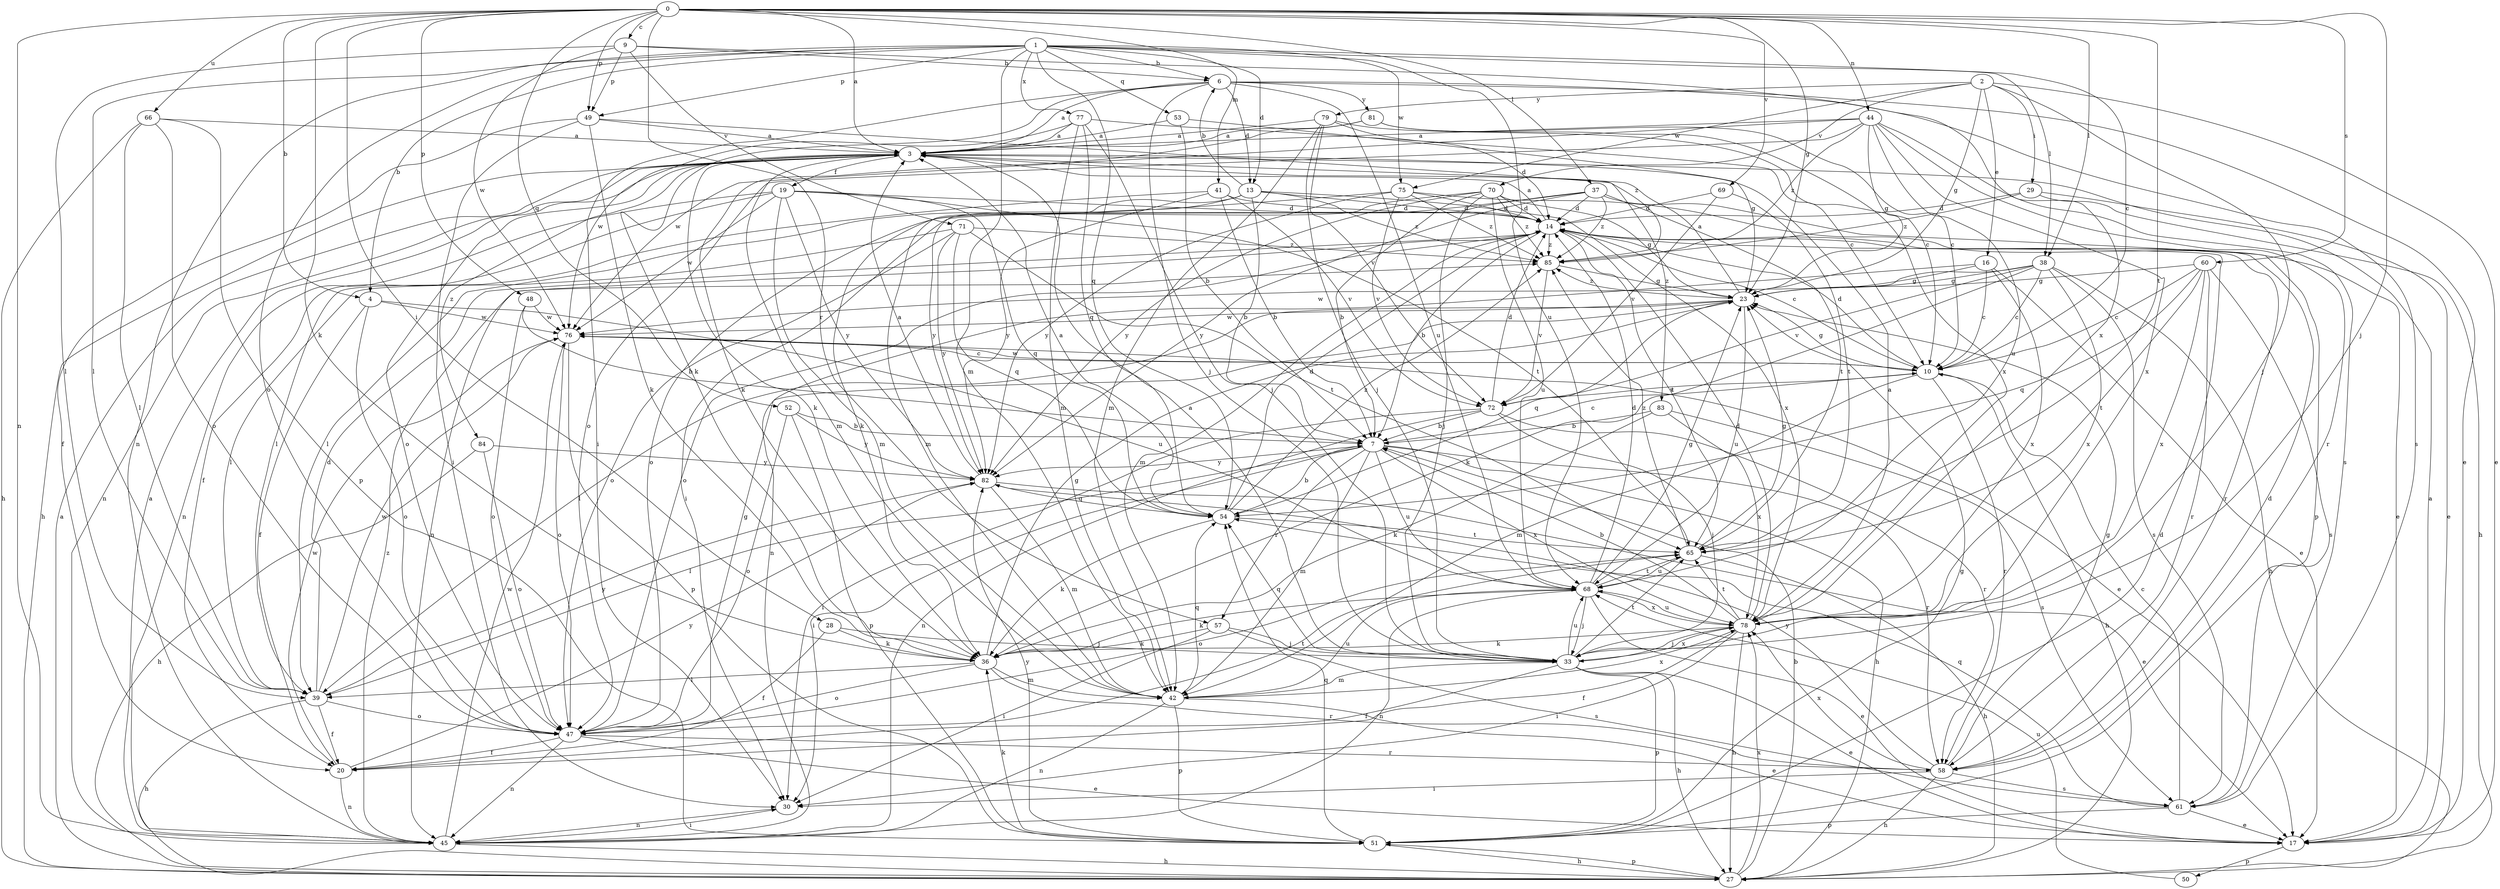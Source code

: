 strict digraph  {
0;
1;
2;
3;
4;
6;
7;
9;
10;
13;
14;
16;
17;
19;
20;
23;
27;
28;
29;
30;
33;
36;
37;
38;
39;
41;
42;
44;
45;
47;
48;
49;
50;
51;
52;
53;
54;
57;
58;
60;
61;
65;
66;
68;
69;
70;
71;
72;
75;
76;
77;
78;
79;
81;
82;
83;
84;
85;
0 -> 3  [label=a];
0 -> 4  [label=b];
0 -> 9  [label=c];
0 -> 23  [label=g];
0 -> 28  [label=i];
0 -> 33  [label=j];
0 -> 36  [label=k];
0 -> 37  [label=l];
0 -> 38  [label=l];
0 -> 41  [label=m];
0 -> 44  [label=n];
0 -> 45  [label=n];
0 -> 48  [label=p];
0 -> 49  [label=p];
0 -> 52  [label=q];
0 -> 57  [label=r];
0 -> 60  [label=s];
0 -> 65  [label=t];
0 -> 66  [label=u];
0 -> 69  [label=v];
1 -> 4  [label=b];
1 -> 6  [label=b];
1 -> 10  [label=c];
1 -> 13  [label=d];
1 -> 38  [label=l];
1 -> 39  [label=l];
1 -> 42  [label=m];
1 -> 45  [label=n];
1 -> 47  [label=o];
1 -> 49  [label=p];
1 -> 53  [label=q];
1 -> 54  [label=q];
1 -> 68  [label=u];
1 -> 75  [label=w];
1 -> 77  [label=x];
2 -> 16  [label=e];
2 -> 17  [label=e];
2 -> 23  [label=g];
2 -> 29  [label=i];
2 -> 33  [label=j];
2 -> 70  [label=v];
2 -> 75  [label=w];
2 -> 79  [label=y];
3 -> 19  [label=f];
3 -> 27  [label=h];
3 -> 36  [label=k];
3 -> 42  [label=m];
3 -> 45  [label=n];
3 -> 47  [label=o];
3 -> 83  [label=z];
3 -> 84  [label=z];
4 -> 20  [label=f];
4 -> 47  [label=o];
4 -> 68  [label=u];
4 -> 76  [label=w];
6 -> 3  [label=a];
6 -> 13  [label=d];
6 -> 17  [label=e];
6 -> 30  [label=i];
6 -> 33  [label=j];
6 -> 36  [label=k];
6 -> 61  [label=s];
6 -> 68  [label=u];
6 -> 81  [label=y];
7 -> 10  [label=c];
7 -> 27  [label=h];
7 -> 30  [label=i];
7 -> 39  [label=l];
7 -> 42  [label=m];
7 -> 57  [label=r];
7 -> 58  [label=r];
7 -> 68  [label=u];
7 -> 78  [label=x];
7 -> 82  [label=y];
9 -> 6  [label=b];
9 -> 39  [label=l];
9 -> 49  [label=p];
9 -> 71  [label=v];
9 -> 76  [label=w];
9 -> 78  [label=x];
10 -> 14  [label=d];
10 -> 23  [label=g];
10 -> 27  [label=h];
10 -> 42  [label=m];
10 -> 58  [label=r];
10 -> 72  [label=v];
10 -> 76  [label=w];
13 -> 6  [label=b];
13 -> 7  [label=b];
13 -> 14  [label=d];
13 -> 42  [label=m];
13 -> 78  [label=x];
13 -> 82  [label=y];
13 -> 85  [label=z];
14 -> 3  [label=a];
14 -> 7  [label=b];
14 -> 10  [label=c];
14 -> 42  [label=m];
14 -> 45  [label=n];
14 -> 47  [label=o];
14 -> 58  [label=r];
14 -> 65  [label=t];
14 -> 85  [label=z];
16 -> 10  [label=c];
16 -> 17  [label=e];
16 -> 23  [label=g];
16 -> 45  [label=n];
16 -> 78  [label=x];
17 -> 3  [label=a];
17 -> 50  [label=p];
19 -> 14  [label=d];
19 -> 20  [label=f];
19 -> 42  [label=m];
19 -> 45  [label=n];
19 -> 54  [label=q];
19 -> 65  [label=t];
19 -> 76  [label=w];
19 -> 82  [label=y];
20 -> 45  [label=n];
20 -> 76  [label=w];
20 -> 82  [label=y];
23 -> 3  [label=a];
23 -> 39  [label=l];
23 -> 54  [label=q];
23 -> 68  [label=u];
23 -> 76  [label=w];
23 -> 85  [label=z];
27 -> 3  [label=a];
27 -> 7  [label=b];
27 -> 51  [label=p];
27 -> 78  [label=x];
28 -> 20  [label=f];
28 -> 33  [label=j];
28 -> 36  [label=k];
29 -> 14  [label=d];
29 -> 17  [label=e];
29 -> 27  [label=h];
29 -> 85  [label=z];
30 -> 45  [label=n];
33 -> 3  [label=a];
33 -> 17  [label=e];
33 -> 20  [label=f];
33 -> 27  [label=h];
33 -> 42  [label=m];
33 -> 51  [label=p];
33 -> 54  [label=q];
33 -> 65  [label=t];
33 -> 68  [label=u];
33 -> 78  [label=x];
36 -> 23  [label=g];
36 -> 39  [label=l];
36 -> 42  [label=m];
36 -> 47  [label=o];
36 -> 58  [label=r];
37 -> 14  [label=d];
37 -> 30  [label=i];
37 -> 47  [label=o];
37 -> 51  [label=p];
37 -> 65  [label=t];
37 -> 82  [label=y];
37 -> 85  [label=z];
38 -> 10  [label=c];
38 -> 23  [label=g];
38 -> 27  [label=h];
38 -> 36  [label=k];
38 -> 61  [label=s];
38 -> 72  [label=v];
38 -> 76  [label=w];
38 -> 78  [label=x];
39 -> 14  [label=d];
39 -> 20  [label=f];
39 -> 27  [label=h];
39 -> 47  [label=o];
39 -> 76  [label=w];
39 -> 82  [label=y];
41 -> 7  [label=b];
41 -> 14  [label=d];
41 -> 39  [label=l];
41 -> 72  [label=v];
41 -> 82  [label=y];
42 -> 17  [label=e];
42 -> 45  [label=n];
42 -> 51  [label=p];
42 -> 54  [label=q];
42 -> 68  [label=u];
42 -> 78  [label=x];
44 -> 3  [label=a];
44 -> 23  [label=g];
44 -> 47  [label=o];
44 -> 58  [label=r];
44 -> 61  [label=s];
44 -> 68  [label=u];
44 -> 76  [label=w];
44 -> 78  [label=x];
44 -> 85  [label=z];
45 -> 3  [label=a];
45 -> 27  [label=h];
45 -> 30  [label=i];
45 -> 76  [label=w];
45 -> 85  [label=z];
47 -> 17  [label=e];
47 -> 20  [label=f];
47 -> 23  [label=g];
47 -> 45  [label=n];
47 -> 58  [label=r];
47 -> 65  [label=t];
48 -> 7  [label=b];
48 -> 47  [label=o];
48 -> 76  [label=w];
49 -> 3  [label=a];
49 -> 20  [label=f];
49 -> 30  [label=i];
49 -> 36  [label=k];
49 -> 85  [label=z];
50 -> 68  [label=u];
51 -> 14  [label=d];
51 -> 23  [label=g];
51 -> 27  [label=h];
51 -> 36  [label=k];
51 -> 54  [label=q];
51 -> 82  [label=y];
52 -> 7  [label=b];
52 -> 47  [label=o];
52 -> 51  [label=p];
52 -> 82  [label=y];
53 -> 3  [label=a];
53 -> 7  [label=b];
53 -> 23  [label=g];
54 -> 3  [label=a];
54 -> 7  [label=b];
54 -> 14  [label=d];
54 -> 36  [label=k];
54 -> 65  [label=t];
54 -> 85  [label=z];
57 -> 30  [label=i];
57 -> 33  [label=j];
57 -> 36  [label=k];
57 -> 61  [label=s];
58 -> 14  [label=d];
58 -> 23  [label=g];
58 -> 27  [label=h];
58 -> 30  [label=i];
58 -> 61  [label=s];
58 -> 78  [label=x];
58 -> 82  [label=y];
60 -> 10  [label=c];
60 -> 23  [label=g];
60 -> 54  [label=q];
60 -> 58  [label=r];
60 -> 61  [label=s];
60 -> 65  [label=t];
60 -> 78  [label=x];
61 -> 10  [label=c];
61 -> 17  [label=e];
61 -> 51  [label=p];
61 -> 54  [label=q];
65 -> 23  [label=g];
65 -> 27  [label=h];
65 -> 47  [label=o];
65 -> 68  [label=u];
65 -> 85  [label=z];
66 -> 3  [label=a];
66 -> 27  [label=h];
66 -> 39  [label=l];
66 -> 47  [label=o];
66 -> 51  [label=p];
68 -> 14  [label=d];
68 -> 17  [label=e];
68 -> 23  [label=g];
68 -> 33  [label=j];
68 -> 36  [label=k];
68 -> 45  [label=n];
68 -> 65  [label=t];
68 -> 78  [label=x];
69 -> 14  [label=d];
69 -> 65  [label=t];
69 -> 72  [label=v];
70 -> 7  [label=b];
70 -> 14  [label=d];
70 -> 23  [label=g];
70 -> 33  [label=j];
70 -> 36  [label=k];
70 -> 68  [label=u];
70 -> 82  [label=y];
70 -> 85  [label=z];
71 -> 39  [label=l];
71 -> 47  [label=o];
71 -> 54  [label=q];
71 -> 65  [label=t];
71 -> 82  [label=y];
71 -> 85  [label=z];
72 -> 7  [label=b];
72 -> 14  [label=d];
72 -> 30  [label=i];
72 -> 33  [label=j];
72 -> 45  [label=n];
72 -> 58  [label=r];
75 -> 14  [label=d];
75 -> 17  [label=e];
75 -> 39  [label=l];
75 -> 72  [label=v];
75 -> 82  [label=y];
75 -> 85  [label=z];
76 -> 10  [label=c];
76 -> 17  [label=e];
76 -> 47  [label=o];
76 -> 51  [label=p];
77 -> 3  [label=a];
77 -> 10  [label=c];
77 -> 33  [label=j];
77 -> 42  [label=m];
77 -> 54  [label=q];
77 -> 76  [label=w];
78 -> 3  [label=a];
78 -> 7  [label=b];
78 -> 14  [label=d];
78 -> 20  [label=f];
78 -> 27  [label=h];
78 -> 30  [label=i];
78 -> 33  [label=j];
78 -> 36  [label=k];
78 -> 65  [label=t];
78 -> 68  [label=u];
79 -> 3  [label=a];
79 -> 10  [label=c];
79 -> 14  [label=d];
79 -> 33  [label=j];
79 -> 42  [label=m];
79 -> 72  [label=v];
81 -> 3  [label=a];
81 -> 10  [label=c];
81 -> 36  [label=k];
81 -> 78  [label=x];
82 -> 3  [label=a];
82 -> 17  [label=e];
82 -> 42  [label=m];
82 -> 54  [label=q];
83 -> 7  [label=b];
83 -> 36  [label=k];
83 -> 61  [label=s];
83 -> 78  [label=x];
84 -> 27  [label=h];
84 -> 47  [label=o];
84 -> 82  [label=y];
85 -> 23  [label=g];
85 -> 72  [label=v];
}
